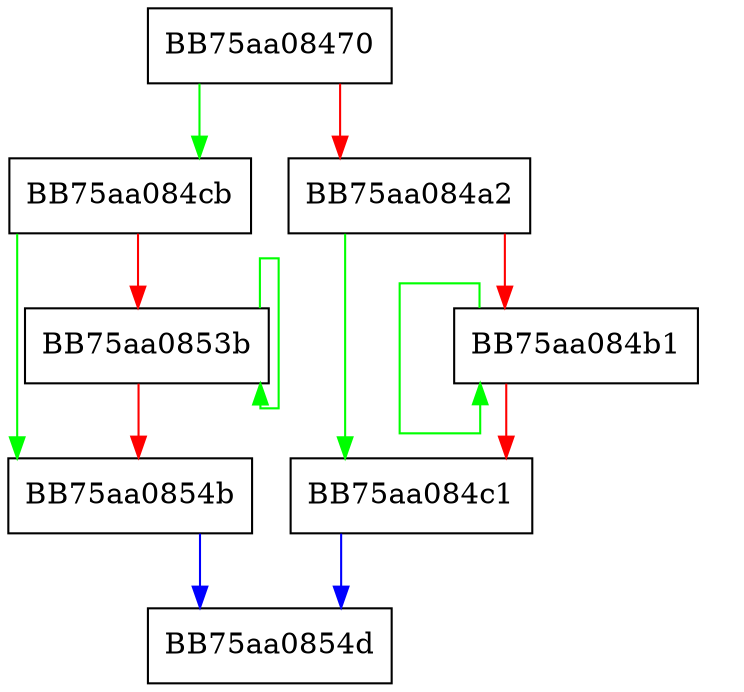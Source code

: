 digraph boot_init_module {
  node [shape="box"];
  graph [splines=ortho];
  BB75aa08470 -> BB75aa084cb [color="green"];
  BB75aa08470 -> BB75aa084a2 [color="red"];
  BB75aa084a2 -> BB75aa084c1 [color="green"];
  BB75aa084a2 -> BB75aa084b1 [color="red"];
  BB75aa084b1 -> BB75aa084b1 [color="green"];
  BB75aa084b1 -> BB75aa084c1 [color="red"];
  BB75aa084c1 -> BB75aa0854d [color="blue"];
  BB75aa084cb -> BB75aa0854b [color="green"];
  BB75aa084cb -> BB75aa0853b [color="red"];
  BB75aa0853b -> BB75aa0853b [color="green"];
  BB75aa0853b -> BB75aa0854b [color="red"];
  BB75aa0854b -> BB75aa0854d [color="blue"];
}